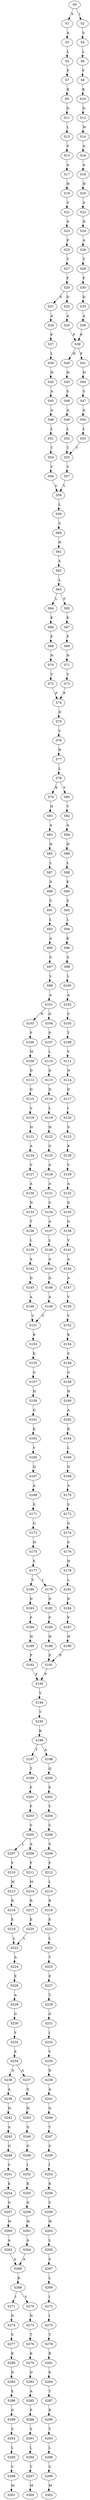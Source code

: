 strict digraph  {
	S0 -> S1 [ label = S ];
	S0 -> S2 [ label = I ];
	S1 -> S3 [ label = A ];
	S2 -> S4 [ label = S ];
	S3 -> S5 [ label = L ];
	S4 -> S6 [ label = L ];
	S5 -> S7 [ label = F ];
	S6 -> S8 [ label = F ];
	S7 -> S9 [ label = K ];
	S8 -> S10 [ label = K ];
	S9 -> S11 [ label = D ];
	S10 -> S12 [ label = D ];
	S11 -> S13 [ label = L ];
	S12 -> S14 [ label = W ];
	S13 -> S15 [ label = S ];
	S14 -> S16 [ label = A ];
	S15 -> S17 [ label = A ];
	S16 -> S18 [ label = A ];
	S17 -> S19 [ label = H ];
	S18 -> S20 [ label = H ];
	S19 -> S21 [ label = V ];
	S20 -> S22 [ label = A ];
	S21 -> S23 [ label = A ];
	S22 -> S24 [ label = D ];
	S23 -> S25 [ label = P ];
	S24 -> S26 [ label = A ];
	S25 -> S27 [ label = T ];
	S26 -> S28 [ label = T ];
	S27 -> S29 [ label = F ];
	S28 -> S30 [ label = F ];
	S29 -> S31 [ label = E ];
	S29 -> S32 [ label = D ];
	S30 -> S33 [ label = D ];
	S31 -> S34 [ label = A ];
	S32 -> S35 [ label = A ];
	S33 -> S36 [ label = A ];
	S34 -> S37 [ label = P ];
	S35 -> S38 [ label = P ];
	S36 -> S38 [ label = P ];
	S37 -> S39 [ label = L ];
	S38 -> S40 [ label = H ];
	S38 -> S41 [ label = F ];
	S39 -> S42 [ label = H ];
	S40 -> S43 [ label = H ];
	S41 -> S44 [ label = H ];
	S42 -> S45 [ label = A ];
	S43 -> S46 [ label = S ];
	S44 -> S47 [ label = S ];
	S45 -> S48 [ label = A ];
	S46 -> S49 [ label = A ];
	S47 -> S50 [ label = A ];
	S48 -> S51 [ label = L ];
	S49 -> S52 [ label = L ];
	S50 -> S53 [ label = L ];
	S51 -> S54 [ label = T ];
	S52 -> S55 [ label = T ];
	S53 -> S55 [ label = T ];
	S54 -> S56 [ label = V ];
	S55 -> S57 [ label = V ];
	S56 -> S58 [ label = L ];
	S57 -> S58 [ label = L ];
	S58 -> S59 [ label = L ];
	S59 -> S60 [ label = C ];
	S60 -> S61 [ label = H ];
	S61 -> S62 [ label = S ];
	S62 -> S63 [ label = L ];
	S63 -> S64 [ label = L ];
	S63 -> S65 [ label = F ];
	S64 -> S66 [ label = K ];
	S65 -> S67 [ label = K ];
	S66 -> S68 [ label = F ];
	S67 -> S69 [ label = F ];
	S68 -> S70 [ label = N ];
	S69 -> S71 [ label = N ];
	S70 -> S72 [ label = V ];
	S71 -> S73 [ label = V ];
	S72 -> S74 [ label = P ];
	S73 -> S74 [ label = P ];
	S74 -> S75 [ label = D ];
	S75 -> S76 [ label = V ];
	S76 -> S77 [ label = R ];
	S77 -> S78 [ label = L ];
	S78 -> S79 [ label = K ];
	S78 -> S80 [ label = V ];
	S79 -> S81 [ label = H ];
	S80 -> S82 [ label = Y ];
	S81 -> S83 [ label = A ];
	S82 -> S84 [ label = A ];
	S83 -> S85 [ label = H ];
	S84 -> S86 [ label = H ];
	S85 -> S87 [ label = L ];
	S86 -> S88 [ label = L ];
	S87 -> S89 [ label = D ];
	S88 -> S90 [ label = E ];
	S89 -> S91 [ label = S ];
	S90 -> S92 [ label = S ];
	S91 -> S93 [ label = L ];
	S92 -> S94 [ label = L ];
	S93 -> S95 [ label = A ];
	S94 -> S96 [ label = K ];
	S95 -> S97 [ label = S ];
	S96 -> S98 [ label = S ];
	S97 -> S99 [ label = L ];
	S98 -> S100 [ label = L ];
	S99 -> S101 [ label = A ];
	S100 -> S102 [ label = A ];
	S101 -> S103 [ label = N ];
	S101 -> S104 [ label = G ];
	S102 -> S105 [ label = S ];
	S103 -> S106 [ label = P ];
	S104 -> S107 [ label = P ];
	S105 -> S108 [ label = T ];
	S106 -> S109 [ label = M ];
	S107 -> S110 [ label = L ];
	S108 -> S111 [ label = V ];
	S109 -> S112 [ label = D ];
	S110 -> S113 [ label = D ];
	S111 -> S114 [ label = N ];
	S112 -> S115 [ label = D ];
	S113 -> S116 [ label = D ];
	S114 -> S117 [ label = D ];
	S115 -> S118 [ label = V ];
	S116 -> S119 [ label = L ];
	S117 -> S120 [ label = I ];
	S118 -> S121 [ label = H ];
	S119 -> S122 [ label = H ];
	S120 -> S123 [ label = S ];
	S121 -> S124 [ label = A ];
	S122 -> S125 [ label = G ];
	S123 -> S126 [ label = K ];
	S124 -> S127 [ label = V ];
	S125 -> S128 [ label = A ];
	S126 -> S129 [ label = V ];
	S127 -> S130 [ label = A ];
	S128 -> S131 [ label = A ];
	S129 -> S132 [ label = A ];
	S130 -> S133 [ label = N ];
	S131 -> S134 [ label = S ];
	S132 -> S135 [ label = D ];
	S133 -> S136 [ label = T ];
	S134 -> S137 [ label = A ];
	S135 -> S138 [ label = G ];
	S136 -> S139 [ label = L ];
	S137 -> S140 [ label = L ];
	S138 -> S141 [ label = V ];
	S139 -> S142 [ label = A ];
	S140 -> S143 [ label = A ];
	S141 -> S144 [ label = A ];
	S142 -> S145 [ label = D ];
	S143 -> S146 [ label = D ];
	S144 -> S147 [ label = A ];
	S145 -> S148 [ label = A ];
	S146 -> S149 [ label = A ];
	S147 -> S150 [ label = V ];
	S148 -> S151 [ label = V ];
	S149 -> S151 [ label = V ];
	S150 -> S152 [ label = V ];
	S151 -> S153 [ label = K ];
	S152 -> S154 [ label = K ];
	S153 -> S155 [ label = K ];
	S154 -> S156 [ label = S ];
	S155 -> S157 [ label = G ];
	S156 -> S158 [ label = G ];
	S157 -> S159 [ label = H ];
	S158 -> S160 [ label = H ];
	S159 -> S161 [ label = G ];
	S160 -> S162 [ label = A ];
	S161 -> S163 [ label = K ];
	S162 -> S164 [ label = R ];
	S163 -> S165 [ label = V ];
	S164 -> S166 [ label = L ];
	S165 -> S167 [ label = Q ];
	S166 -> S168 [ label = Q ];
	S167 -> S169 [ label = A ];
	S168 -> S170 [ label = A ];
	S169 -> S171 [ label = S ];
	S170 -> S172 [ label = S ];
	S171 -> S173 [ label = G ];
	S172 -> S174 [ label = G ];
	S173 -> S175 [ label = H ];
	S174 -> S176 [ label = S ];
	S175 -> S177 [ label = S ];
	S176 -> S178 [ label = H ];
	S177 -> S179 [ label = L ];
	S177 -> S180 [ label = V ];
	S178 -> S181 [ label = L ];
	S179 -> S182 [ label = D ];
	S180 -> S183 [ label = D ];
	S181 -> S184 [ label = D ];
	S182 -> S185 [ label = F ];
	S183 -> S186 [ label = F ];
	S184 -> S187 [ label = F ];
	S185 -> S188 [ label = H ];
	S186 -> S189 [ label = H ];
	S187 -> S190 [ label = H ];
	S188 -> S191 [ label = P ];
	S189 -> S192 [ label = P ];
	S190 -> S191 [ label = P ];
	S191 -> S193 [ label = F ];
	S192 -> S193 [ label = F ];
	S193 -> S194 [ label = Y ];
	S194 -> S195 [ label = T ];
	S195 -> S196 [ label = K ];
	S196 -> S197 [ label = T ];
	S196 -> S198 [ label = A ];
	S197 -> S199 [ label = T ];
	S198 -> S200 [ label = Q ];
	S199 -> S201 [ label = P ];
	S200 -> S202 [ label = P ];
	S201 -> S203 [ label = F ];
	S202 -> S204 [ label = Y ];
	S203 -> S205 [ label = S ];
	S204 -> S206 [ label = C ];
	S205 -> S207 [ label = L ];
	S205 -> S208 [ label = A ];
	S206 -> S209 [ label = S ];
	S207 -> S210 [ label = F ];
	S208 -> S211 [ label = F ];
	S209 -> S212 [ label = F ];
	S210 -> S213 [ label = M ];
	S211 -> S214 [ label = M ];
	S212 -> S215 [ label = L ];
	S213 -> S216 [ label = R ];
	S214 -> S217 [ label = R ];
	S215 -> S218 [ label = R ];
	S216 -> S219 [ label = E ];
	S217 -> S220 [ label = E ];
	S218 -> S221 [ label = E ];
	S219 -> S222 [ label = L ];
	S220 -> S222 [ label = L ];
	S221 -> S223 [ label = L ];
	S222 -> S224 [ label = A ];
	S223 -> S225 [ label = T ];
	S224 -> S226 [ label = E ];
	S225 -> S227 [ label = E ];
	S226 -> S228 [ label = A ];
	S227 -> S229 [ label = T ];
	S228 -> S230 [ label = G ];
	S229 -> S231 [ label = G ];
	S230 -> S232 [ label = Y ];
	S231 -> S233 [ label = I ];
	S232 -> S234 [ label = E ];
	S233 -> S235 [ label = V ];
	S234 -> S236 [ label = G ];
	S234 -> S237 [ label = A ];
	S235 -> S238 [ label = D ];
	S236 -> S239 [ label = A ];
	S237 -> S240 [ label = G ];
	S238 -> S241 [ label = A ];
	S239 -> S242 [ label = H ];
	S240 -> S243 [ label = H ];
	S241 -> S244 [ label = Q ];
	S242 -> S245 [ label = A ];
	S243 -> S246 [ label = G ];
	S244 -> S247 [ label = T ];
	S245 -> S248 [ label = G ];
	S246 -> S249 [ label = G ];
	S247 -> S250 [ label = S ];
	S248 -> S251 [ label = V ];
	S249 -> S252 [ label = I ];
	S250 -> S253 [ label = I ];
	S251 -> S254 [ label = K ];
	S252 -> S255 [ label = K ];
	S253 -> S256 [ label = K ];
	S254 -> S257 [ label = G ];
	S255 -> S258 [ label = G ];
	S256 -> S259 [ label = S ];
	S257 -> S260 [ label = W ];
	S258 -> S261 [ label = W ];
	S259 -> S262 [ label = W ];
	S260 -> S263 [ label = A ];
	S261 -> S264 [ label = A ];
	S262 -> S265 [ label = L ];
	S263 -> S266 [ label = A ];
	S264 -> S266 [ label = A ];
	S265 -> S267 [ label = S ];
	S266 -> S268 [ label = K ];
	S267 -> S269 [ label = L ];
	S268 -> S270 [ label = V ];
	S268 -> S271 [ label = I ];
	S269 -> S272 [ label = I ];
	S270 -> S273 [ label = N ];
	S271 -> S274 [ label = N ];
	S272 -> S275 [ label = I ];
	S273 -> S276 [ label = T ];
	S274 -> S277 [ label = S ];
	S275 -> S278 [ label = T ];
	S276 -> S279 [ label = K ];
	S277 -> S280 [ label = K ];
	S278 -> S281 [ label = R ];
	S279 -> S282 [ label = D ];
	S280 -> S283 [ label = D ];
	S281 -> S284 [ label = E ];
	S282 -> S285 [ label = A ];
	S283 -> S286 [ label = E ];
	S284 -> S287 [ label = T ];
	S285 -> S288 [ label = P ];
	S286 -> S289 [ label = G ];
	S287 -> S290 [ label = R ];
	S288 -> S291 [ label = S ];
	S289 -> S292 [ label = S ];
	S290 -> S293 [ label = T ];
	S291 -> S294 [ label = L ];
	S292 -> S295 [ label = L ];
	S293 -> S296 [ label = L ];
	S294 -> S297 [ label = V ];
	S295 -> S298 [ label = V ];
	S296 -> S299 [ label = S ];
	S297 -> S300 [ label = M ];
	S298 -> S301 [ label = M ];
	S299 -> S302 [ label = M ];
}
